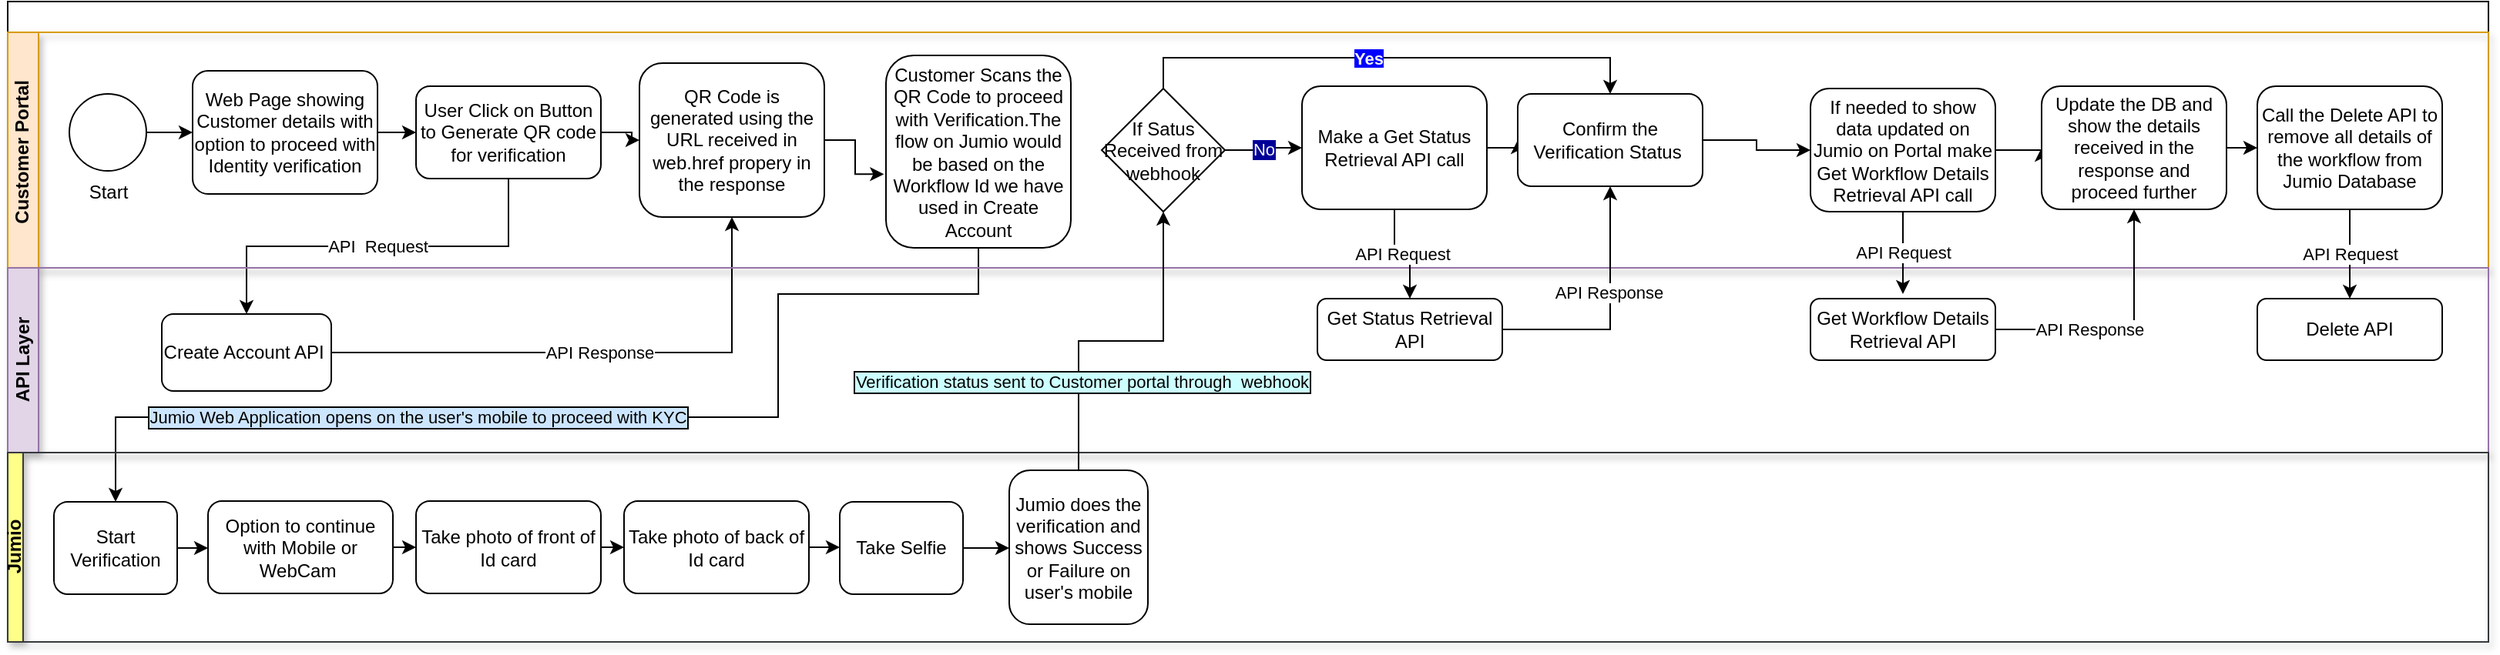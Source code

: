<mxfile version="18.2.0" type="github">
  <diagram id="0DOfvKG8S6cneYVyOeUs" name="Page-1">
    <mxGraphModel dx="1234" dy="1568" grid="1" gridSize="10" guides="1" tooltips="1" connect="1" arrows="1" fold="1" page="1" pageScale="1" pageWidth="850" pageHeight="1100" math="0" shadow="0">
      <root>
        <mxCell id="0" />
        <mxCell id="1" parent="0" />
        <mxCell id="fhNnG0l1kMqkZGUSGfYO-2" value="" style="swimlane;html=1;childLayout=stackLayout;resizeParent=1;resizeParentMax=0;horizontal=1;startSize=20;horizontalStack=0;" parent="1" vertex="1">
          <mxGeometry x="80" y="-90" width="1610" height="416" as="geometry" />
        </mxCell>
        <mxCell id="fhNnG0l1kMqkZGUSGfYO-20" value="API&amp;nbsp; Request" style="edgeStyle=orthogonalEdgeStyle;rounded=0;orthogonalLoop=1;jettySize=auto;html=1;exitX=0.5;exitY=1;exitDx=0;exitDy=0;entryX=0.5;entryY=0;entryDx=0;entryDy=0;" parent="fhNnG0l1kMqkZGUSGfYO-2" source="fhNnG0l1kMqkZGUSGfYO-16" target="fhNnG0l1kMqkZGUSGfYO-19" edge="1">
          <mxGeometry relative="1" as="geometry" />
        </mxCell>
        <mxCell id="fhNnG0l1kMqkZGUSGfYO-22" value="API Response" style="edgeStyle=orthogonalEdgeStyle;rounded=0;orthogonalLoop=1;jettySize=auto;html=1;exitX=1;exitY=0.5;exitDx=0;exitDy=0;entryX=0.5;entryY=1;entryDx=0;entryDy=0;" parent="fhNnG0l1kMqkZGUSGfYO-2" source="fhNnG0l1kMqkZGUSGfYO-19" target="fhNnG0l1kMqkZGUSGfYO-21" edge="1">
          <mxGeometry relative="1" as="geometry" />
        </mxCell>
        <mxCell id="fhNnG0l1kMqkZGUSGfYO-37" style="edgeStyle=orthogonalEdgeStyle;rounded=0;orthogonalLoop=1;jettySize=auto;html=1;exitX=0.5;exitY=1;exitDx=0;exitDy=0;entryX=0.5;entryY=0;entryDx=0;entryDy=0;" parent="fhNnG0l1kMqkZGUSGfYO-2" source="fhNnG0l1kMqkZGUSGfYO-24" target="fhNnG0l1kMqkZGUSGfYO-27" edge="1">
          <mxGeometry relative="1" as="geometry">
            <mxPoint x="60" y="280" as="targetPoint" />
            <Array as="points">
              <mxPoint x="630" y="190" />
              <mxPoint x="500" y="190" />
              <mxPoint x="500" y="270" />
              <mxPoint x="70" y="270" />
            </Array>
          </mxGeometry>
        </mxCell>
        <mxCell id="fhNnG0l1kMqkZGUSGfYO-43" value="Jumio Web Application opens on the user&#39;s mobile to proceed with KYC" style="edgeLabel;html=1;align=center;verticalAlign=middle;resizable=0;points=[];labelBackgroundColor=#CCE5FF;labelBorderColor=default;" parent="fhNnG0l1kMqkZGUSGfYO-37" vertex="1" connectable="0">
          <mxGeometry x="0.308" relative="1" as="geometry">
            <mxPoint as="offset" />
          </mxGeometry>
        </mxCell>
        <mxCell id="fhNnG0l1kMqkZGUSGfYO-3" value="Customer Portal&amp;nbsp;" style="swimlane;html=1;startSize=20;horizontal=0;fillColor=#ffe6cc;strokeColor=#D79B00;gradientColor=none;shadow=1;" parent="fhNnG0l1kMqkZGUSGfYO-2" vertex="1">
          <mxGeometry y="20" width="1610" height="153" as="geometry" />
        </mxCell>
        <mxCell id="fhNnG0l1kMqkZGUSGfYO-18" style="edgeStyle=orthogonalEdgeStyle;rounded=0;orthogonalLoop=1;jettySize=auto;html=1;exitX=1;exitY=0.5;exitDx=0;exitDy=0;exitPerimeter=0;entryX=0;entryY=0.5;entryDx=0;entryDy=0;" parent="fhNnG0l1kMqkZGUSGfYO-3" source="fhNnG0l1kMqkZGUSGfYO-9" target="fhNnG0l1kMqkZGUSGfYO-16" edge="1">
          <mxGeometry relative="1" as="geometry" />
        </mxCell>
        <mxCell id="fhNnG0l1kMqkZGUSGfYO-9" value="Web Page showing Customer details with option to proceed with Identity verification" style="points=[[0.25,0,0],[0.5,0,0],[0.75,0,0],[1,0.25,0],[1,0.5,0],[1,0.75,0],[0.75,1,0],[0.5,1,0],[0.25,1,0],[0,0.75,0],[0,0.5,0],[0,0.25,0]];shape=mxgraph.bpmn.task;whiteSpace=wrap;rectStyle=rounded;size=10;taskMarker=abstract;" parent="fhNnG0l1kMqkZGUSGfYO-3" vertex="1">
          <mxGeometry x="120" y="25" width="120" height="80" as="geometry" />
        </mxCell>
        <mxCell id="fhNnG0l1kMqkZGUSGfYO-17" style="edgeStyle=orthogonalEdgeStyle;rounded=0;orthogonalLoop=1;jettySize=auto;html=1;exitX=1;exitY=0.5;exitDx=0;exitDy=0;exitPerimeter=0;entryX=0;entryY=0.5;entryDx=0;entryDy=0;entryPerimeter=0;" parent="fhNnG0l1kMqkZGUSGfYO-3" source="fhNnG0l1kMqkZGUSGfYO-10" target="fhNnG0l1kMqkZGUSGfYO-9" edge="1">
          <mxGeometry relative="1" as="geometry" />
        </mxCell>
        <mxCell id="fhNnG0l1kMqkZGUSGfYO-10" value="Start" style="points=[[0.145,0.145,0],[0.5,0,0],[0.855,0.145,0],[1,0.5,0],[0.855,0.855,0],[0.5,1,0],[0.145,0.855,0],[0,0.5,0]];shape=mxgraph.bpmn.event;html=1;verticalLabelPosition=bottom;labelBackgroundColor=#ffffff;verticalAlign=top;align=center;perimeter=ellipsePerimeter;outlineConnect=0;aspect=fixed;outline=standard;symbol=general;" parent="fhNnG0l1kMqkZGUSGfYO-3" vertex="1">
          <mxGeometry x="40" y="40" width="50" height="50" as="geometry" />
        </mxCell>
        <mxCell id="LZw4iEEfkQl8qpJhE-6P-2" style="edgeStyle=orthogonalEdgeStyle;rounded=0;orthogonalLoop=1;jettySize=auto;html=1;exitX=1;exitY=0.5;exitDx=0;exitDy=0;" edge="1" parent="fhNnG0l1kMqkZGUSGfYO-3" source="fhNnG0l1kMqkZGUSGfYO-16" target="fhNnG0l1kMqkZGUSGfYO-21">
          <mxGeometry relative="1" as="geometry" />
        </mxCell>
        <mxCell id="fhNnG0l1kMqkZGUSGfYO-16" value="User Click on Button to Generate QR code for verification" style="rounded=1;whiteSpace=wrap;html=1;" parent="fhNnG0l1kMqkZGUSGfYO-3" vertex="1">
          <mxGeometry x="265" y="35" width="120" height="60" as="geometry" />
        </mxCell>
        <mxCell id="fhNnG0l1kMqkZGUSGfYO-25" style="edgeStyle=orthogonalEdgeStyle;rounded=0;orthogonalLoop=1;jettySize=auto;html=1;entryX=-0.011;entryY=0.617;entryDx=0;entryDy=0;entryPerimeter=0;" parent="fhNnG0l1kMqkZGUSGfYO-3" source="fhNnG0l1kMqkZGUSGfYO-21" target="fhNnG0l1kMqkZGUSGfYO-24" edge="1">
          <mxGeometry relative="1" as="geometry" />
        </mxCell>
        <mxCell id="fhNnG0l1kMqkZGUSGfYO-21" value="QR Code is generated using the URL received in web.href propery in the response" style="rounded=1;whiteSpace=wrap;html=1;" parent="fhNnG0l1kMqkZGUSGfYO-3" vertex="1">
          <mxGeometry x="410" y="20" width="120" height="100" as="geometry" />
        </mxCell>
        <mxCell id="fhNnG0l1kMqkZGUSGfYO-24" value="Customer Scans the QR Code to proceed with Verification.The flow on Jumio would be based on the Workflow Id we have used in Create Account" style="rounded=1;whiteSpace=wrap;html=1;" parent="fhNnG0l1kMqkZGUSGfYO-3" vertex="1">
          <mxGeometry x="570" y="15" width="120" height="125" as="geometry" />
        </mxCell>
        <mxCell id="J_5IZ1ZhDoMUDhB4Jlvp-22" value="No" style="edgeStyle=orthogonalEdgeStyle;rounded=0;orthogonalLoop=1;jettySize=auto;html=1;exitX=1;exitY=0.5;exitDx=0;exitDy=0;entryX=0;entryY=0.5;entryDx=0;entryDy=0;labelBackgroundColor=#000099;fontColor=#F5F5F5;" parent="fhNnG0l1kMqkZGUSGfYO-3" source="J_5IZ1ZhDoMUDhB4Jlvp-4" target="J_5IZ1ZhDoMUDhB4Jlvp-18" edge="1">
          <mxGeometry relative="1" as="geometry" />
        </mxCell>
        <mxCell id="J_5IZ1ZhDoMUDhB4Jlvp-4" value="If Satus Received from webhook" style="rhombus;whiteSpace=wrap;html=1;labelBackgroundColor=none;labelBorderColor=none;" parent="fhNnG0l1kMqkZGUSGfYO-3" vertex="1">
          <mxGeometry x="710" y="36.5" width="80" height="80" as="geometry" />
        </mxCell>
        <mxCell id="aN7b9jxiZIJNfucI7L5E-1" style="edgeStyle=orthogonalEdgeStyle;rounded=0;orthogonalLoop=1;jettySize=auto;html=1;exitX=1;exitY=0.5;exitDx=0;exitDy=0;entryX=0;entryY=0.5;entryDx=0;entryDy=0;" parent="fhNnG0l1kMqkZGUSGfYO-3" source="J_5IZ1ZhDoMUDhB4Jlvp-5" target="J_5IZ1ZhDoMUDhB4Jlvp-34" edge="1">
          <mxGeometry relative="1" as="geometry" />
        </mxCell>
        <mxCell id="J_5IZ1ZhDoMUDhB4Jlvp-5" value="If needed to show data updated on Jumio on Portal make Get Workflow Details Retrieval API call" style="rounded=1;whiteSpace=wrap;html=1;labelBackgroundColor=none;labelBorderColor=none;" parent="fhNnG0l1kMqkZGUSGfYO-3" vertex="1">
          <mxGeometry x="1170" y="36.5" width="120" height="80" as="geometry" />
        </mxCell>
        <mxCell id="J_5IZ1ZhDoMUDhB4Jlvp-11" style="edgeStyle=orthogonalEdgeStyle;rounded=0;orthogonalLoop=1;jettySize=auto;html=1;exitX=0.5;exitY=0;exitDx=0;exitDy=0;fontColor=#F5F5F5;entryX=0.5;entryY=0;entryDx=0;entryDy=0;" parent="fhNnG0l1kMqkZGUSGfYO-3" source="J_5IZ1ZhDoMUDhB4Jlvp-4" target="J_5IZ1ZhDoMUDhB4Jlvp-26" edge="1">
          <mxGeometry relative="1" as="geometry">
            <mxPoint x="1040" y="10" as="targetPoint" />
          </mxGeometry>
        </mxCell>
        <mxCell id="J_5IZ1ZhDoMUDhB4Jlvp-13" value="&lt;span style=&quot;background-color: rgb(0, 0, 255);&quot;&gt;&lt;b&gt;Yes&lt;/b&gt;&lt;/span&gt;" style="edgeLabel;html=1;align=center;verticalAlign=middle;resizable=0;points=[];fontColor=#F5F5F5;" parent="J_5IZ1ZhDoMUDhB4Jlvp-11" vertex="1" connectable="0">
          <mxGeometry x="-0.084" relative="1" as="geometry">
            <mxPoint as="offset" />
          </mxGeometry>
        </mxCell>
        <mxCell id="LZw4iEEfkQl8qpJhE-6P-3" style="edgeStyle=orthogonalEdgeStyle;rounded=0;orthogonalLoop=1;jettySize=auto;html=1;exitX=1;exitY=0.5;exitDx=0;exitDy=0;entryX=0;entryY=0.5;entryDx=0;entryDy=0;" edge="1" parent="fhNnG0l1kMqkZGUSGfYO-3" source="J_5IZ1ZhDoMUDhB4Jlvp-18" target="J_5IZ1ZhDoMUDhB4Jlvp-26">
          <mxGeometry relative="1" as="geometry" />
        </mxCell>
        <mxCell id="J_5IZ1ZhDoMUDhB4Jlvp-18" value="Make a Get Status Retrieval API call" style="rounded=1;whiteSpace=wrap;html=1;labelBackgroundColor=none;labelBorderColor=none;" parent="fhNnG0l1kMqkZGUSGfYO-3" vertex="1">
          <mxGeometry x="840" y="35" width="120" height="80" as="geometry" />
        </mxCell>
        <mxCell id="J_5IZ1ZhDoMUDhB4Jlvp-31" style="edgeStyle=orthogonalEdgeStyle;rounded=0;orthogonalLoop=1;jettySize=auto;html=1;exitX=1;exitY=0.5;exitDx=0;exitDy=0;entryX=0;entryY=0.5;entryDx=0;entryDy=0;labelBackgroundColor=#FFFFFF;fontColor=#000000;" parent="fhNnG0l1kMqkZGUSGfYO-3" source="J_5IZ1ZhDoMUDhB4Jlvp-26" target="J_5IZ1ZhDoMUDhB4Jlvp-5" edge="1">
          <mxGeometry relative="1" as="geometry" />
        </mxCell>
        <mxCell id="J_5IZ1ZhDoMUDhB4Jlvp-26" value="Confirm the Verification Status&amp;nbsp;" style="rounded=1;whiteSpace=wrap;html=1;labelBackgroundColor=#FFFFFF;labelBorderColor=none;fontColor=#000000;" parent="fhNnG0l1kMqkZGUSGfYO-3" vertex="1">
          <mxGeometry x="980" y="40" width="120" height="60" as="geometry" />
        </mxCell>
        <mxCell id="J_5IZ1ZhDoMUDhB4Jlvp-38" style="edgeStyle=orthogonalEdgeStyle;rounded=0;orthogonalLoop=1;jettySize=auto;html=1;exitX=1;exitY=0.5;exitDx=0;exitDy=0;entryX=0;entryY=0.5;entryDx=0;entryDy=0;labelBackgroundColor=#FFFFFF;fontColor=#000000;" parent="fhNnG0l1kMqkZGUSGfYO-3" source="J_5IZ1ZhDoMUDhB4Jlvp-34" target="J_5IZ1ZhDoMUDhB4Jlvp-36" edge="1">
          <mxGeometry relative="1" as="geometry" />
        </mxCell>
        <mxCell id="J_5IZ1ZhDoMUDhB4Jlvp-34" value="Update the DB and show the details received in the response and proceed further" style="rounded=1;whiteSpace=wrap;html=1;labelBackgroundColor=none;labelBorderColor=none;" parent="fhNnG0l1kMqkZGUSGfYO-3" vertex="1">
          <mxGeometry x="1320" y="35" width="120" height="80" as="geometry" />
        </mxCell>
        <mxCell id="J_5IZ1ZhDoMUDhB4Jlvp-36" value="Call the Delete API to remove all details of the workflow from Jumio Database" style="rounded=1;whiteSpace=wrap;html=1;labelBackgroundColor=none;labelBorderColor=none;" parent="fhNnG0l1kMqkZGUSGfYO-3" vertex="1">
          <mxGeometry x="1460" y="35" width="120" height="80" as="geometry" />
        </mxCell>
        <mxCell id="fhNnG0l1kMqkZGUSGfYO-4" value="API Layer" style="swimlane;html=1;startSize=20;horizontal=0;fillColor=#e1d5e7;strokeColor=#9673a6;shadow=1;" parent="fhNnG0l1kMqkZGUSGfYO-2" vertex="1">
          <mxGeometry y="173" width="1610" height="120" as="geometry" />
        </mxCell>
        <mxCell id="fhNnG0l1kMqkZGUSGfYO-19" value="Create Account API&amp;nbsp;" style="rounded=1;whiteSpace=wrap;html=1;" parent="fhNnG0l1kMqkZGUSGfYO-4" vertex="1">
          <mxGeometry x="100" y="30" width="110" height="50" as="geometry" />
        </mxCell>
        <mxCell id="J_5IZ1ZhDoMUDhB4Jlvp-23" value="Get Status Retrieval API" style="rounded=1;whiteSpace=wrap;html=1;labelBackgroundColor=#FFFFFF;labelBorderColor=none;fontColor=#000000;" parent="fhNnG0l1kMqkZGUSGfYO-4" vertex="1">
          <mxGeometry x="850" y="20" width="120" height="40" as="geometry" />
        </mxCell>
        <mxCell id="J_5IZ1ZhDoMUDhB4Jlvp-32" value="Get Workflow Details Retrieval API" style="rounded=1;whiteSpace=wrap;html=1;labelBackgroundColor=#FFFFFF;labelBorderColor=none;fontColor=#000000;" parent="fhNnG0l1kMqkZGUSGfYO-4" vertex="1">
          <mxGeometry x="1170" y="20" width="120" height="40" as="geometry" />
        </mxCell>
        <mxCell id="J_5IZ1ZhDoMUDhB4Jlvp-39" value="Delete API" style="rounded=1;whiteSpace=wrap;html=1;labelBackgroundColor=#FFFFFF;labelBorderColor=none;fontColor=#000000;" parent="fhNnG0l1kMqkZGUSGfYO-4" vertex="1">
          <mxGeometry x="1460" y="20" width="120" height="40" as="geometry" />
        </mxCell>
        <mxCell id="fhNnG0l1kMqkZGUSGfYO-5" value="Jumio" style="swimlane;html=1;startSize=10;horizontal=0;fillColor=#ffff88;strokeColor=#36393d;shadow=1;" parent="fhNnG0l1kMqkZGUSGfYO-2" vertex="1">
          <mxGeometry y="293" width="1610" height="123" as="geometry">
            <mxRectangle y="293" width="722" height="20" as="alternateBounds" />
          </mxGeometry>
        </mxCell>
        <mxCell id="fhNnG0l1kMqkZGUSGfYO-33" style="edgeStyle=orthogonalEdgeStyle;rounded=0;orthogonalLoop=1;jettySize=auto;html=1;exitX=1;exitY=0.5;exitDx=0;exitDy=0;entryX=0;entryY=0.5;entryDx=0;entryDy=0;" parent="fhNnG0l1kMqkZGUSGfYO-5" source="fhNnG0l1kMqkZGUSGfYO-27" target="fhNnG0l1kMqkZGUSGfYO-29" edge="1">
          <mxGeometry relative="1" as="geometry" />
        </mxCell>
        <mxCell id="fhNnG0l1kMqkZGUSGfYO-27" value="Start Verification" style="rounded=1;whiteSpace=wrap;html=1;" parent="fhNnG0l1kMqkZGUSGfYO-5" vertex="1">
          <mxGeometry x="30" y="32" width="80" height="60" as="geometry" />
        </mxCell>
        <mxCell id="fhNnG0l1kMqkZGUSGfYO-34" style="edgeStyle=orthogonalEdgeStyle;rounded=0;orthogonalLoop=1;jettySize=auto;html=1;exitX=1;exitY=0.5;exitDx=0;exitDy=0;entryX=0;entryY=0.5;entryDx=0;entryDy=0;" parent="fhNnG0l1kMqkZGUSGfYO-5" source="fhNnG0l1kMqkZGUSGfYO-29" target="fhNnG0l1kMqkZGUSGfYO-30" edge="1">
          <mxGeometry relative="1" as="geometry" />
        </mxCell>
        <mxCell id="fhNnG0l1kMqkZGUSGfYO-29" value="Option to continue with Mobile or WebCam&amp;nbsp;" style="rounded=1;whiteSpace=wrap;html=1;" parent="fhNnG0l1kMqkZGUSGfYO-5" vertex="1">
          <mxGeometry x="130" y="31.5" width="120" height="60" as="geometry" />
        </mxCell>
        <mxCell id="fhNnG0l1kMqkZGUSGfYO-35" style="edgeStyle=orthogonalEdgeStyle;rounded=0;orthogonalLoop=1;jettySize=auto;html=1;exitX=1;exitY=0.5;exitDx=0;exitDy=0;entryX=0;entryY=0.5;entryDx=0;entryDy=0;" parent="fhNnG0l1kMqkZGUSGfYO-5" source="fhNnG0l1kMqkZGUSGfYO-30" target="fhNnG0l1kMqkZGUSGfYO-31" edge="1">
          <mxGeometry relative="1" as="geometry" />
        </mxCell>
        <mxCell id="fhNnG0l1kMqkZGUSGfYO-30" value="Take photo of front of Id card" style="rounded=1;whiteSpace=wrap;html=1;" parent="fhNnG0l1kMqkZGUSGfYO-5" vertex="1">
          <mxGeometry x="265" y="31.5" width="120" height="60" as="geometry" />
        </mxCell>
        <mxCell id="fhNnG0l1kMqkZGUSGfYO-36" style="edgeStyle=orthogonalEdgeStyle;rounded=0;orthogonalLoop=1;jettySize=auto;html=1;exitX=1;exitY=0.5;exitDx=0;exitDy=0;entryX=0;entryY=0.5;entryDx=0;entryDy=0;" parent="fhNnG0l1kMqkZGUSGfYO-5" source="fhNnG0l1kMqkZGUSGfYO-31" target="fhNnG0l1kMqkZGUSGfYO-32" edge="1">
          <mxGeometry relative="1" as="geometry" />
        </mxCell>
        <mxCell id="fhNnG0l1kMqkZGUSGfYO-31" value="Take photo of back of Id card" style="rounded=1;whiteSpace=wrap;html=1;" parent="fhNnG0l1kMqkZGUSGfYO-5" vertex="1">
          <mxGeometry x="400" y="31.5" width="120" height="60" as="geometry" />
        </mxCell>
        <mxCell id="fhNnG0l1kMqkZGUSGfYO-32" value="Take Selfie" style="rounded=1;whiteSpace=wrap;html=1;" parent="fhNnG0l1kMqkZGUSGfYO-5" vertex="1">
          <mxGeometry x="540" y="32" width="80" height="60" as="geometry" />
        </mxCell>
        <mxCell id="fhNnG0l1kMqkZGUSGfYO-39" value="Jumio does the verification and shows Success or Failure on user&#39;s mobile" style="rounded=1;whiteSpace=wrap;html=1;" parent="fhNnG0l1kMqkZGUSGfYO-5" vertex="1">
          <mxGeometry x="650" y="11.5" width="90" height="100" as="geometry" />
        </mxCell>
        <mxCell id="fhNnG0l1kMqkZGUSGfYO-42" style="edgeStyle=orthogonalEdgeStyle;rounded=0;orthogonalLoop=1;jettySize=auto;html=1;exitX=1;exitY=0.5;exitDx=0;exitDy=0;entryX=0;entryY=0.5;entryDx=0;entryDy=0;" parent="fhNnG0l1kMqkZGUSGfYO-5" source="fhNnG0l1kMqkZGUSGfYO-32" target="fhNnG0l1kMqkZGUSGfYO-39" edge="1">
          <mxGeometry relative="1" as="geometry">
            <mxPoint x="630" y="62" as="targetPoint" />
          </mxGeometry>
        </mxCell>
        <mxCell id="J_5IZ1ZhDoMUDhB4Jlvp-2" style="edgeStyle=orthogonalEdgeStyle;rounded=0;orthogonalLoop=1;jettySize=auto;html=1;exitX=0.5;exitY=0;exitDx=0;exitDy=0;entryX=0.5;entryY=1;entryDx=0;entryDy=0;" parent="fhNnG0l1kMqkZGUSGfYO-2" source="fhNnG0l1kMqkZGUSGfYO-39" target="J_5IZ1ZhDoMUDhB4Jlvp-4" edge="1">
          <mxGeometry relative="1" as="geometry">
            <mxPoint x="735" y="105" as="targetPoint" />
          </mxGeometry>
        </mxCell>
        <mxCell id="J_5IZ1ZhDoMUDhB4Jlvp-3" value="Verification status sent to Customer portal through&amp;nbsp; webhook" style="edgeLabel;html=1;align=center;verticalAlign=middle;resizable=0;points=[];labelBorderColor=default;labelBackgroundColor=#CCFFFF;" parent="J_5IZ1ZhDoMUDhB4Jlvp-2" vertex="1" connectable="0">
          <mxGeometry x="-0.481" y="-2" relative="1" as="geometry">
            <mxPoint as="offset" />
          </mxGeometry>
        </mxCell>
        <mxCell id="J_5IZ1ZhDoMUDhB4Jlvp-27" style="edgeStyle=orthogonalEdgeStyle;rounded=0;orthogonalLoop=1;jettySize=auto;html=1;exitX=1;exitY=0.5;exitDx=0;exitDy=0;entryX=0.5;entryY=1;entryDx=0;entryDy=0;labelBackgroundColor=#000099;fontColor=#000000;" parent="fhNnG0l1kMqkZGUSGfYO-2" source="J_5IZ1ZhDoMUDhB4Jlvp-23" target="J_5IZ1ZhDoMUDhB4Jlvp-26" edge="1">
          <mxGeometry relative="1" as="geometry" />
        </mxCell>
        <mxCell id="J_5IZ1ZhDoMUDhB4Jlvp-30" value="API Response" style="edgeLabel;html=1;align=center;verticalAlign=middle;resizable=0;points=[];fontColor=#000000;" parent="J_5IZ1ZhDoMUDhB4Jlvp-27" vertex="1" connectable="0">
          <mxGeometry x="0.158" y="1" relative="1" as="geometry">
            <mxPoint as="offset" />
          </mxGeometry>
        </mxCell>
        <mxCell id="J_5IZ1ZhDoMUDhB4Jlvp-29" value="API Request" style="edgeStyle=orthogonalEdgeStyle;rounded=0;orthogonalLoop=1;jettySize=auto;html=1;exitX=0.5;exitY=1;exitDx=0;exitDy=0;entryX=0.5;entryY=0;entryDx=0;entryDy=0;labelBackgroundColor=#FFFFFF;fontColor=#000000;" parent="fhNnG0l1kMqkZGUSGfYO-2" source="J_5IZ1ZhDoMUDhB4Jlvp-18" target="J_5IZ1ZhDoMUDhB4Jlvp-23" edge="1">
          <mxGeometry relative="1" as="geometry" />
        </mxCell>
        <mxCell id="J_5IZ1ZhDoMUDhB4Jlvp-35" style="edgeStyle=orthogonalEdgeStyle;rounded=0;orthogonalLoop=1;jettySize=auto;html=1;exitX=1;exitY=0.5;exitDx=0;exitDy=0;entryX=0.5;entryY=1;entryDx=0;entryDy=0;labelBackgroundColor=#FFFFFF;fontColor=#000000;" parent="fhNnG0l1kMqkZGUSGfYO-2" source="J_5IZ1ZhDoMUDhB4Jlvp-32" target="J_5IZ1ZhDoMUDhB4Jlvp-34" edge="1">
          <mxGeometry relative="1" as="geometry" />
        </mxCell>
        <mxCell id="J_5IZ1ZhDoMUDhB4Jlvp-41" value="API Response" style="edgeLabel;html=1;align=center;verticalAlign=middle;resizable=0;points=[];fontColor=#000000;" parent="J_5IZ1ZhDoMUDhB4Jlvp-35" vertex="1" connectable="0">
          <mxGeometry x="-0.282" relative="1" as="geometry">
            <mxPoint as="offset" />
          </mxGeometry>
        </mxCell>
        <mxCell id="J_5IZ1ZhDoMUDhB4Jlvp-40" value="API Request" style="edgeStyle=orthogonalEdgeStyle;rounded=0;orthogonalLoop=1;jettySize=auto;html=1;exitX=0.5;exitY=1;exitDx=0;exitDy=0;entryX=0.5;entryY=0;entryDx=0;entryDy=0;labelBackgroundColor=#FFFFFF;fontColor=#000000;" parent="fhNnG0l1kMqkZGUSGfYO-2" source="J_5IZ1ZhDoMUDhB4Jlvp-36" target="J_5IZ1ZhDoMUDhB4Jlvp-39" edge="1">
          <mxGeometry relative="1" as="geometry" />
        </mxCell>
        <mxCell id="J_5IZ1ZhDoMUDhB4Jlvp-33" value="API Request" style="edgeStyle=orthogonalEdgeStyle;rounded=0;orthogonalLoop=1;jettySize=auto;html=1;exitX=0.5;exitY=1;exitDx=0;exitDy=0;labelBackgroundColor=#FFFFFF;fontColor=#000000;" parent="1" source="J_5IZ1ZhDoMUDhB4Jlvp-5" edge="1">
          <mxGeometry relative="1" as="geometry">
            <mxPoint x="1310" y="100" as="targetPoint" />
          </mxGeometry>
        </mxCell>
      </root>
    </mxGraphModel>
  </diagram>
</mxfile>
